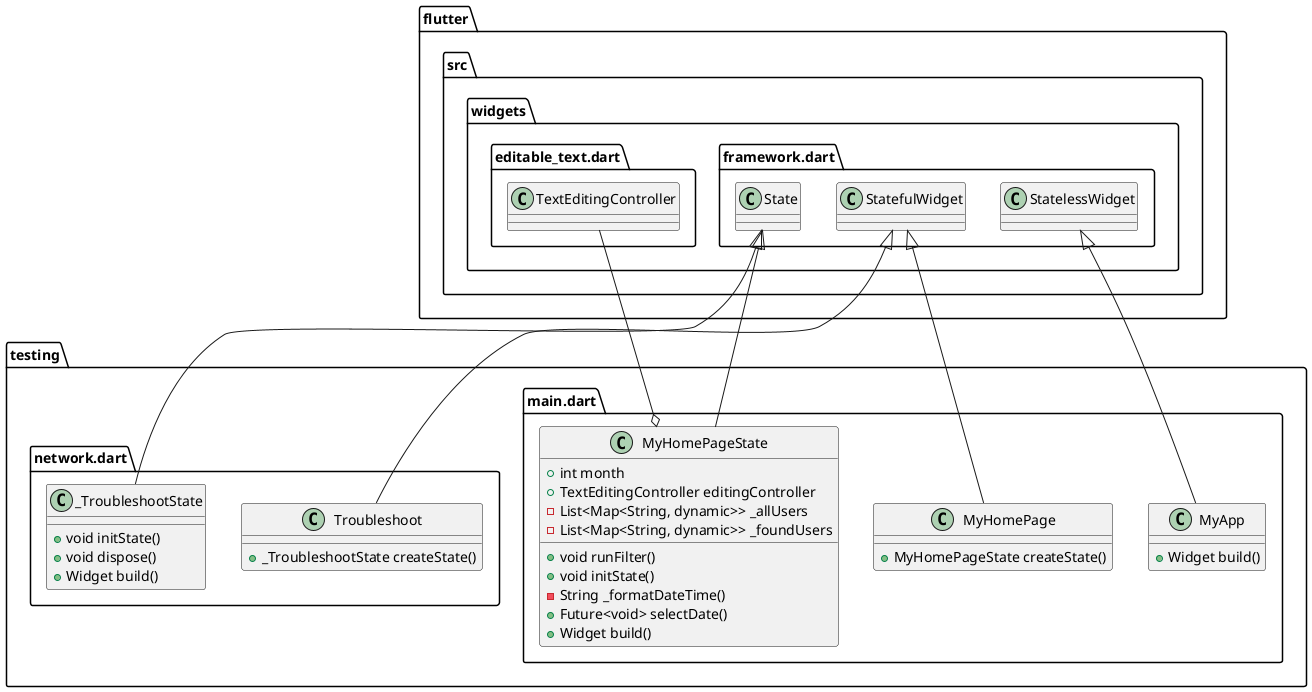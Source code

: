 @startuml
set namespaceSeparator ::

class "testing::main.dart::MyApp" {
  +Widget build()
}

"flutter::src::widgets::framework.dart::StatelessWidget" <|-- "testing::main.dart::MyApp"

class "testing::main.dart::MyHomePage" {
  +MyHomePageState createState()
}

"flutter::src::widgets::framework.dart::StatefulWidget" <|-- "testing::main.dart::MyHomePage"

class "testing::main.dart::MyHomePageState" {
  +int month
  +TextEditingController editingController
  -List<Map<String, dynamic>> _allUsers
  -List<Map<String, dynamic>> _foundUsers
  +void runFilter()
  +void initState()
  -String _formatDateTime()
  +Future<void> selectDate()
  +Widget build()
}

"testing::main.dart::MyHomePageState" o-- "flutter::src::widgets::editable_text.dart::TextEditingController"
"flutter::src::widgets::framework.dart::State" <|-- "testing::main.dart::MyHomePageState"

class "testing::network.dart::Troubleshoot" {
  +_TroubleshootState createState()
}

"flutter::src::widgets::framework.dart::StatefulWidget" <|-- "testing::network.dart::Troubleshoot"

class "testing::network.dart::_TroubleshootState" {
  +void initState()
  +void dispose()
  +Widget build()
}

"flutter::src::widgets::framework.dart::State" <|-- "testing::network.dart::_TroubleshootState"


@enduml